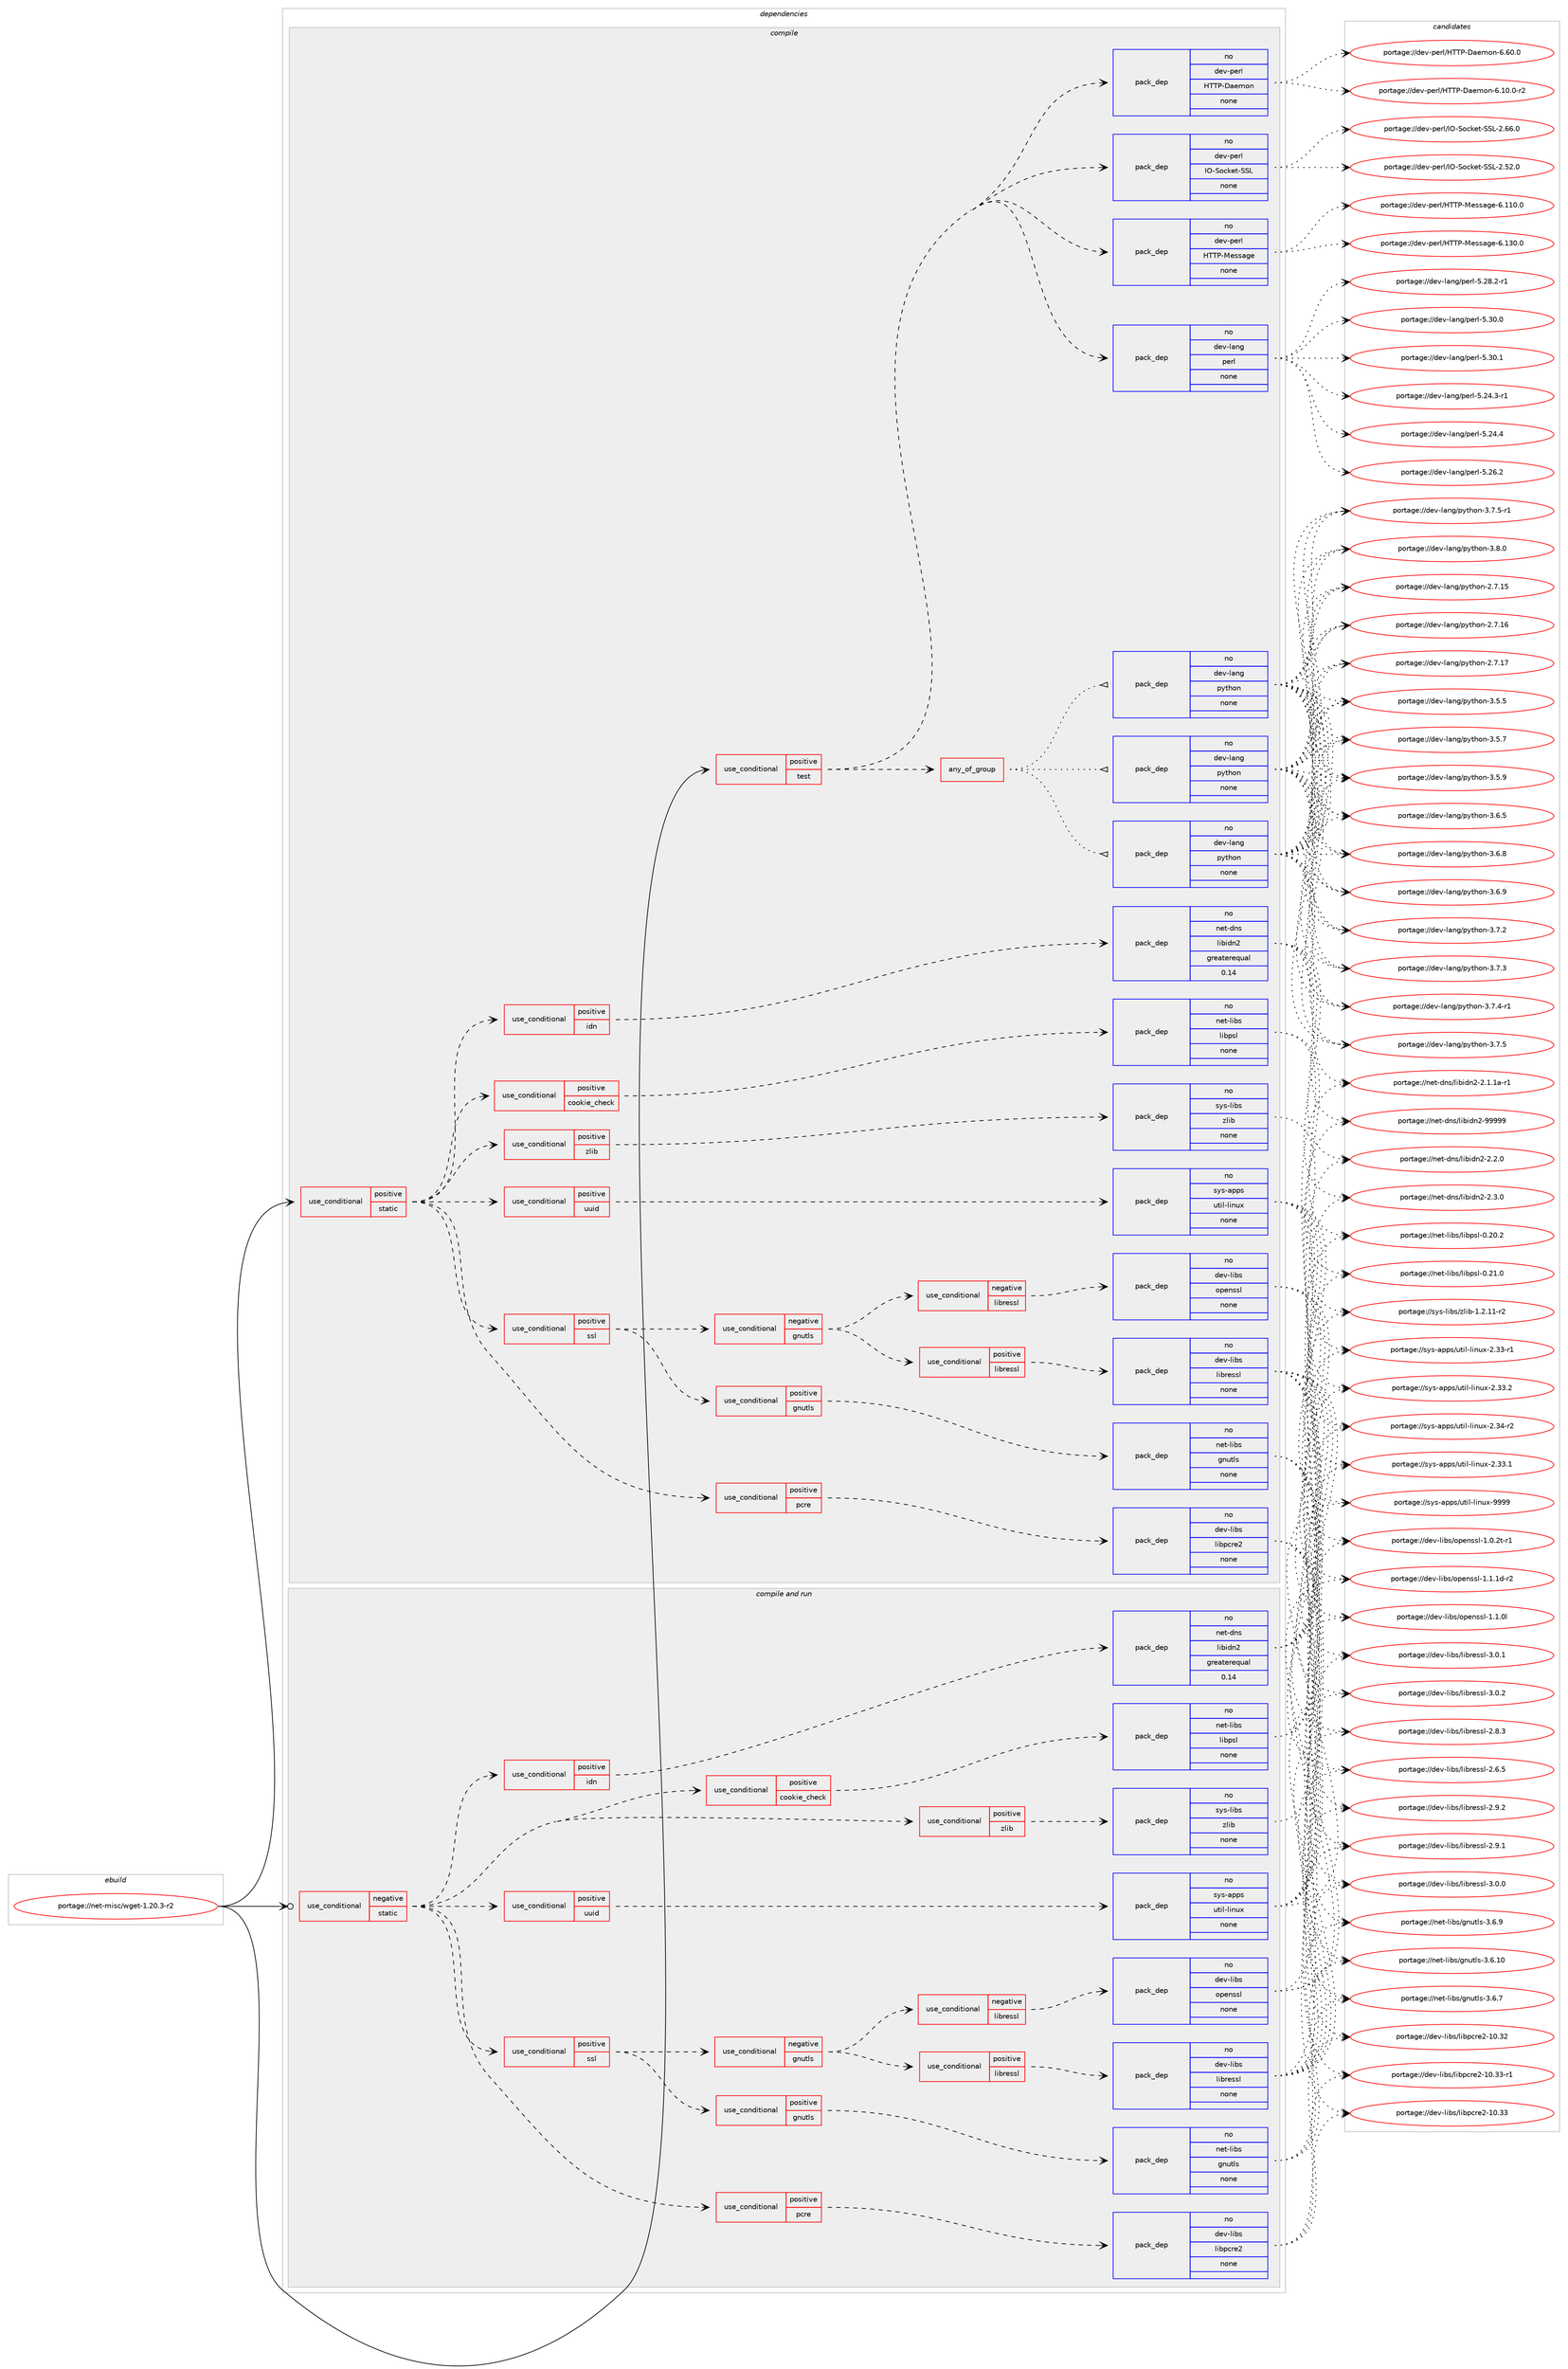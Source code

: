 digraph prolog {

# *************
# Graph options
# *************

newrank=true;
concentrate=true;
compound=true;
graph [rankdir=LR,fontname=Helvetica,fontsize=10,ranksep=1.5];#, ranksep=2.5, nodesep=0.2];
edge  [arrowhead=vee];
node  [fontname=Helvetica,fontsize=10];

# **********
# The ebuild
# **********

subgraph cluster_leftcol {
color=gray;
rank=same;
label=<<i>ebuild</i>>;
id [label="portage://net-misc/wget-1.20.3-r2", color=red, width=4, href="../net-misc/wget-1.20.3-r2.svg"];
}

# ****************
# The dependencies
# ****************

subgraph cluster_midcol {
color=gray;
label=<<i>dependencies</i>>;
subgraph cluster_compile {
fillcolor="#eeeeee";
style=filled;
label=<<i>compile</i>>;
subgraph cond92825 {
dependency371152 [label=<<TABLE BORDER="0" CELLBORDER="1" CELLSPACING="0" CELLPADDING="4"><TR><TD ROWSPAN="3" CELLPADDING="10">use_conditional</TD></TR><TR><TD>positive</TD></TR><TR><TD>static</TD></TR></TABLE>>, shape=none, color=red];
subgraph cond92826 {
dependency371153 [label=<<TABLE BORDER="0" CELLBORDER="1" CELLSPACING="0" CELLPADDING="4"><TR><TD ROWSPAN="3" CELLPADDING="10">use_conditional</TD></TR><TR><TD>positive</TD></TR><TR><TD>cookie_check</TD></TR></TABLE>>, shape=none, color=red];
subgraph pack272077 {
dependency371154 [label=<<TABLE BORDER="0" CELLBORDER="1" CELLSPACING="0" CELLPADDING="4" WIDTH="220"><TR><TD ROWSPAN="6" CELLPADDING="30">pack_dep</TD></TR><TR><TD WIDTH="110">no</TD></TR><TR><TD>net-libs</TD></TR><TR><TD>libpsl</TD></TR><TR><TD>none</TD></TR><TR><TD></TD></TR></TABLE>>, shape=none, color=blue];
}
dependency371153:e -> dependency371154:w [weight=20,style="dashed",arrowhead="vee"];
}
dependency371152:e -> dependency371153:w [weight=20,style="dashed",arrowhead="vee"];
subgraph cond92827 {
dependency371155 [label=<<TABLE BORDER="0" CELLBORDER="1" CELLSPACING="0" CELLPADDING="4"><TR><TD ROWSPAN="3" CELLPADDING="10">use_conditional</TD></TR><TR><TD>positive</TD></TR><TR><TD>idn</TD></TR></TABLE>>, shape=none, color=red];
subgraph pack272078 {
dependency371156 [label=<<TABLE BORDER="0" CELLBORDER="1" CELLSPACING="0" CELLPADDING="4" WIDTH="220"><TR><TD ROWSPAN="6" CELLPADDING="30">pack_dep</TD></TR><TR><TD WIDTH="110">no</TD></TR><TR><TD>net-dns</TD></TR><TR><TD>libidn2</TD></TR><TR><TD>greaterequal</TD></TR><TR><TD>0.14</TD></TR></TABLE>>, shape=none, color=blue];
}
dependency371155:e -> dependency371156:w [weight=20,style="dashed",arrowhead="vee"];
}
dependency371152:e -> dependency371155:w [weight=20,style="dashed",arrowhead="vee"];
subgraph cond92828 {
dependency371157 [label=<<TABLE BORDER="0" CELLBORDER="1" CELLSPACING="0" CELLPADDING="4"><TR><TD ROWSPAN="3" CELLPADDING="10">use_conditional</TD></TR><TR><TD>positive</TD></TR><TR><TD>pcre</TD></TR></TABLE>>, shape=none, color=red];
subgraph pack272079 {
dependency371158 [label=<<TABLE BORDER="0" CELLBORDER="1" CELLSPACING="0" CELLPADDING="4" WIDTH="220"><TR><TD ROWSPAN="6" CELLPADDING="30">pack_dep</TD></TR><TR><TD WIDTH="110">no</TD></TR><TR><TD>dev-libs</TD></TR><TR><TD>libpcre2</TD></TR><TR><TD>none</TD></TR><TR><TD></TD></TR></TABLE>>, shape=none, color=blue];
}
dependency371157:e -> dependency371158:w [weight=20,style="dashed",arrowhead="vee"];
}
dependency371152:e -> dependency371157:w [weight=20,style="dashed",arrowhead="vee"];
subgraph cond92829 {
dependency371159 [label=<<TABLE BORDER="0" CELLBORDER="1" CELLSPACING="0" CELLPADDING="4"><TR><TD ROWSPAN="3" CELLPADDING="10">use_conditional</TD></TR><TR><TD>positive</TD></TR><TR><TD>ssl</TD></TR></TABLE>>, shape=none, color=red];
subgraph cond92830 {
dependency371160 [label=<<TABLE BORDER="0" CELLBORDER="1" CELLSPACING="0" CELLPADDING="4"><TR><TD ROWSPAN="3" CELLPADDING="10">use_conditional</TD></TR><TR><TD>positive</TD></TR><TR><TD>gnutls</TD></TR></TABLE>>, shape=none, color=red];
subgraph pack272080 {
dependency371161 [label=<<TABLE BORDER="0" CELLBORDER="1" CELLSPACING="0" CELLPADDING="4" WIDTH="220"><TR><TD ROWSPAN="6" CELLPADDING="30">pack_dep</TD></TR><TR><TD WIDTH="110">no</TD></TR><TR><TD>net-libs</TD></TR><TR><TD>gnutls</TD></TR><TR><TD>none</TD></TR><TR><TD></TD></TR></TABLE>>, shape=none, color=blue];
}
dependency371160:e -> dependency371161:w [weight=20,style="dashed",arrowhead="vee"];
}
dependency371159:e -> dependency371160:w [weight=20,style="dashed",arrowhead="vee"];
subgraph cond92831 {
dependency371162 [label=<<TABLE BORDER="0" CELLBORDER="1" CELLSPACING="0" CELLPADDING="4"><TR><TD ROWSPAN="3" CELLPADDING="10">use_conditional</TD></TR><TR><TD>negative</TD></TR><TR><TD>gnutls</TD></TR></TABLE>>, shape=none, color=red];
subgraph cond92832 {
dependency371163 [label=<<TABLE BORDER="0" CELLBORDER="1" CELLSPACING="0" CELLPADDING="4"><TR><TD ROWSPAN="3" CELLPADDING="10">use_conditional</TD></TR><TR><TD>negative</TD></TR><TR><TD>libressl</TD></TR></TABLE>>, shape=none, color=red];
subgraph pack272081 {
dependency371164 [label=<<TABLE BORDER="0" CELLBORDER="1" CELLSPACING="0" CELLPADDING="4" WIDTH="220"><TR><TD ROWSPAN="6" CELLPADDING="30">pack_dep</TD></TR><TR><TD WIDTH="110">no</TD></TR><TR><TD>dev-libs</TD></TR><TR><TD>openssl</TD></TR><TR><TD>none</TD></TR><TR><TD></TD></TR></TABLE>>, shape=none, color=blue];
}
dependency371163:e -> dependency371164:w [weight=20,style="dashed",arrowhead="vee"];
}
dependency371162:e -> dependency371163:w [weight=20,style="dashed",arrowhead="vee"];
subgraph cond92833 {
dependency371165 [label=<<TABLE BORDER="0" CELLBORDER="1" CELLSPACING="0" CELLPADDING="4"><TR><TD ROWSPAN="3" CELLPADDING="10">use_conditional</TD></TR><TR><TD>positive</TD></TR><TR><TD>libressl</TD></TR></TABLE>>, shape=none, color=red];
subgraph pack272082 {
dependency371166 [label=<<TABLE BORDER="0" CELLBORDER="1" CELLSPACING="0" CELLPADDING="4" WIDTH="220"><TR><TD ROWSPAN="6" CELLPADDING="30">pack_dep</TD></TR><TR><TD WIDTH="110">no</TD></TR><TR><TD>dev-libs</TD></TR><TR><TD>libressl</TD></TR><TR><TD>none</TD></TR><TR><TD></TD></TR></TABLE>>, shape=none, color=blue];
}
dependency371165:e -> dependency371166:w [weight=20,style="dashed",arrowhead="vee"];
}
dependency371162:e -> dependency371165:w [weight=20,style="dashed",arrowhead="vee"];
}
dependency371159:e -> dependency371162:w [weight=20,style="dashed",arrowhead="vee"];
}
dependency371152:e -> dependency371159:w [weight=20,style="dashed",arrowhead="vee"];
subgraph cond92834 {
dependency371167 [label=<<TABLE BORDER="0" CELLBORDER="1" CELLSPACING="0" CELLPADDING="4"><TR><TD ROWSPAN="3" CELLPADDING="10">use_conditional</TD></TR><TR><TD>positive</TD></TR><TR><TD>uuid</TD></TR></TABLE>>, shape=none, color=red];
subgraph pack272083 {
dependency371168 [label=<<TABLE BORDER="0" CELLBORDER="1" CELLSPACING="0" CELLPADDING="4" WIDTH="220"><TR><TD ROWSPAN="6" CELLPADDING="30">pack_dep</TD></TR><TR><TD WIDTH="110">no</TD></TR><TR><TD>sys-apps</TD></TR><TR><TD>util-linux</TD></TR><TR><TD>none</TD></TR><TR><TD></TD></TR></TABLE>>, shape=none, color=blue];
}
dependency371167:e -> dependency371168:w [weight=20,style="dashed",arrowhead="vee"];
}
dependency371152:e -> dependency371167:w [weight=20,style="dashed",arrowhead="vee"];
subgraph cond92835 {
dependency371169 [label=<<TABLE BORDER="0" CELLBORDER="1" CELLSPACING="0" CELLPADDING="4"><TR><TD ROWSPAN="3" CELLPADDING="10">use_conditional</TD></TR><TR><TD>positive</TD></TR><TR><TD>zlib</TD></TR></TABLE>>, shape=none, color=red];
subgraph pack272084 {
dependency371170 [label=<<TABLE BORDER="0" CELLBORDER="1" CELLSPACING="0" CELLPADDING="4" WIDTH="220"><TR><TD ROWSPAN="6" CELLPADDING="30">pack_dep</TD></TR><TR><TD WIDTH="110">no</TD></TR><TR><TD>sys-libs</TD></TR><TR><TD>zlib</TD></TR><TR><TD>none</TD></TR><TR><TD></TD></TR></TABLE>>, shape=none, color=blue];
}
dependency371169:e -> dependency371170:w [weight=20,style="dashed",arrowhead="vee"];
}
dependency371152:e -> dependency371169:w [weight=20,style="dashed",arrowhead="vee"];
}
id:e -> dependency371152:w [weight=20,style="solid",arrowhead="vee"];
subgraph cond92836 {
dependency371171 [label=<<TABLE BORDER="0" CELLBORDER="1" CELLSPACING="0" CELLPADDING="4"><TR><TD ROWSPAN="3" CELLPADDING="10">use_conditional</TD></TR><TR><TD>positive</TD></TR><TR><TD>test</TD></TR></TABLE>>, shape=none, color=red];
subgraph any6061 {
dependency371172 [label=<<TABLE BORDER="0" CELLBORDER="1" CELLSPACING="0" CELLPADDING="4"><TR><TD CELLPADDING="10">any_of_group</TD></TR></TABLE>>, shape=none, color=red];subgraph pack272085 {
dependency371173 [label=<<TABLE BORDER="0" CELLBORDER="1" CELLSPACING="0" CELLPADDING="4" WIDTH="220"><TR><TD ROWSPAN="6" CELLPADDING="30">pack_dep</TD></TR><TR><TD WIDTH="110">no</TD></TR><TR><TD>dev-lang</TD></TR><TR><TD>python</TD></TR><TR><TD>none</TD></TR><TR><TD></TD></TR></TABLE>>, shape=none, color=blue];
}
dependency371172:e -> dependency371173:w [weight=20,style="dotted",arrowhead="oinv"];
subgraph pack272086 {
dependency371174 [label=<<TABLE BORDER="0" CELLBORDER="1" CELLSPACING="0" CELLPADDING="4" WIDTH="220"><TR><TD ROWSPAN="6" CELLPADDING="30">pack_dep</TD></TR><TR><TD WIDTH="110">no</TD></TR><TR><TD>dev-lang</TD></TR><TR><TD>python</TD></TR><TR><TD>none</TD></TR><TR><TD></TD></TR></TABLE>>, shape=none, color=blue];
}
dependency371172:e -> dependency371174:w [weight=20,style="dotted",arrowhead="oinv"];
subgraph pack272087 {
dependency371175 [label=<<TABLE BORDER="0" CELLBORDER="1" CELLSPACING="0" CELLPADDING="4" WIDTH="220"><TR><TD ROWSPAN="6" CELLPADDING="30">pack_dep</TD></TR><TR><TD WIDTH="110">no</TD></TR><TR><TD>dev-lang</TD></TR><TR><TD>python</TD></TR><TR><TD>none</TD></TR><TR><TD></TD></TR></TABLE>>, shape=none, color=blue];
}
dependency371172:e -> dependency371175:w [weight=20,style="dotted",arrowhead="oinv"];
}
dependency371171:e -> dependency371172:w [weight=20,style="dashed",arrowhead="vee"];
subgraph pack272088 {
dependency371176 [label=<<TABLE BORDER="0" CELLBORDER="1" CELLSPACING="0" CELLPADDING="4" WIDTH="220"><TR><TD ROWSPAN="6" CELLPADDING="30">pack_dep</TD></TR><TR><TD WIDTH="110">no</TD></TR><TR><TD>dev-lang</TD></TR><TR><TD>perl</TD></TR><TR><TD>none</TD></TR><TR><TD></TD></TR></TABLE>>, shape=none, color=blue];
}
dependency371171:e -> dependency371176:w [weight=20,style="dashed",arrowhead="vee"];
subgraph pack272089 {
dependency371177 [label=<<TABLE BORDER="0" CELLBORDER="1" CELLSPACING="0" CELLPADDING="4" WIDTH="220"><TR><TD ROWSPAN="6" CELLPADDING="30">pack_dep</TD></TR><TR><TD WIDTH="110">no</TD></TR><TR><TD>dev-perl</TD></TR><TR><TD>HTTP-Daemon</TD></TR><TR><TD>none</TD></TR><TR><TD></TD></TR></TABLE>>, shape=none, color=blue];
}
dependency371171:e -> dependency371177:w [weight=20,style="dashed",arrowhead="vee"];
subgraph pack272090 {
dependency371178 [label=<<TABLE BORDER="0" CELLBORDER="1" CELLSPACING="0" CELLPADDING="4" WIDTH="220"><TR><TD ROWSPAN="6" CELLPADDING="30">pack_dep</TD></TR><TR><TD WIDTH="110">no</TD></TR><TR><TD>dev-perl</TD></TR><TR><TD>HTTP-Message</TD></TR><TR><TD>none</TD></TR><TR><TD></TD></TR></TABLE>>, shape=none, color=blue];
}
dependency371171:e -> dependency371178:w [weight=20,style="dashed",arrowhead="vee"];
subgraph pack272091 {
dependency371179 [label=<<TABLE BORDER="0" CELLBORDER="1" CELLSPACING="0" CELLPADDING="4" WIDTH="220"><TR><TD ROWSPAN="6" CELLPADDING="30">pack_dep</TD></TR><TR><TD WIDTH="110">no</TD></TR><TR><TD>dev-perl</TD></TR><TR><TD>IO-Socket-SSL</TD></TR><TR><TD>none</TD></TR><TR><TD></TD></TR></TABLE>>, shape=none, color=blue];
}
dependency371171:e -> dependency371179:w [weight=20,style="dashed",arrowhead="vee"];
}
id:e -> dependency371171:w [weight=20,style="solid",arrowhead="vee"];
}
subgraph cluster_compileandrun {
fillcolor="#eeeeee";
style=filled;
label=<<i>compile and run</i>>;
subgraph cond92837 {
dependency371180 [label=<<TABLE BORDER="0" CELLBORDER="1" CELLSPACING="0" CELLPADDING="4"><TR><TD ROWSPAN="3" CELLPADDING="10">use_conditional</TD></TR><TR><TD>negative</TD></TR><TR><TD>static</TD></TR></TABLE>>, shape=none, color=red];
subgraph cond92838 {
dependency371181 [label=<<TABLE BORDER="0" CELLBORDER="1" CELLSPACING="0" CELLPADDING="4"><TR><TD ROWSPAN="3" CELLPADDING="10">use_conditional</TD></TR><TR><TD>positive</TD></TR><TR><TD>cookie_check</TD></TR></TABLE>>, shape=none, color=red];
subgraph pack272092 {
dependency371182 [label=<<TABLE BORDER="0" CELLBORDER="1" CELLSPACING="0" CELLPADDING="4" WIDTH="220"><TR><TD ROWSPAN="6" CELLPADDING="30">pack_dep</TD></TR><TR><TD WIDTH="110">no</TD></TR><TR><TD>net-libs</TD></TR><TR><TD>libpsl</TD></TR><TR><TD>none</TD></TR><TR><TD></TD></TR></TABLE>>, shape=none, color=blue];
}
dependency371181:e -> dependency371182:w [weight=20,style="dashed",arrowhead="vee"];
}
dependency371180:e -> dependency371181:w [weight=20,style="dashed",arrowhead="vee"];
subgraph cond92839 {
dependency371183 [label=<<TABLE BORDER="0" CELLBORDER="1" CELLSPACING="0" CELLPADDING="4"><TR><TD ROWSPAN="3" CELLPADDING="10">use_conditional</TD></TR><TR><TD>positive</TD></TR><TR><TD>idn</TD></TR></TABLE>>, shape=none, color=red];
subgraph pack272093 {
dependency371184 [label=<<TABLE BORDER="0" CELLBORDER="1" CELLSPACING="0" CELLPADDING="4" WIDTH="220"><TR><TD ROWSPAN="6" CELLPADDING="30">pack_dep</TD></TR><TR><TD WIDTH="110">no</TD></TR><TR><TD>net-dns</TD></TR><TR><TD>libidn2</TD></TR><TR><TD>greaterequal</TD></TR><TR><TD>0.14</TD></TR></TABLE>>, shape=none, color=blue];
}
dependency371183:e -> dependency371184:w [weight=20,style="dashed",arrowhead="vee"];
}
dependency371180:e -> dependency371183:w [weight=20,style="dashed",arrowhead="vee"];
subgraph cond92840 {
dependency371185 [label=<<TABLE BORDER="0" CELLBORDER="1" CELLSPACING="0" CELLPADDING="4"><TR><TD ROWSPAN="3" CELLPADDING="10">use_conditional</TD></TR><TR><TD>positive</TD></TR><TR><TD>pcre</TD></TR></TABLE>>, shape=none, color=red];
subgraph pack272094 {
dependency371186 [label=<<TABLE BORDER="0" CELLBORDER="1" CELLSPACING="0" CELLPADDING="4" WIDTH="220"><TR><TD ROWSPAN="6" CELLPADDING="30">pack_dep</TD></TR><TR><TD WIDTH="110">no</TD></TR><TR><TD>dev-libs</TD></TR><TR><TD>libpcre2</TD></TR><TR><TD>none</TD></TR><TR><TD></TD></TR></TABLE>>, shape=none, color=blue];
}
dependency371185:e -> dependency371186:w [weight=20,style="dashed",arrowhead="vee"];
}
dependency371180:e -> dependency371185:w [weight=20,style="dashed",arrowhead="vee"];
subgraph cond92841 {
dependency371187 [label=<<TABLE BORDER="0" CELLBORDER="1" CELLSPACING="0" CELLPADDING="4"><TR><TD ROWSPAN="3" CELLPADDING="10">use_conditional</TD></TR><TR><TD>positive</TD></TR><TR><TD>ssl</TD></TR></TABLE>>, shape=none, color=red];
subgraph cond92842 {
dependency371188 [label=<<TABLE BORDER="0" CELLBORDER="1" CELLSPACING="0" CELLPADDING="4"><TR><TD ROWSPAN="3" CELLPADDING="10">use_conditional</TD></TR><TR><TD>positive</TD></TR><TR><TD>gnutls</TD></TR></TABLE>>, shape=none, color=red];
subgraph pack272095 {
dependency371189 [label=<<TABLE BORDER="0" CELLBORDER="1" CELLSPACING="0" CELLPADDING="4" WIDTH="220"><TR><TD ROWSPAN="6" CELLPADDING="30">pack_dep</TD></TR><TR><TD WIDTH="110">no</TD></TR><TR><TD>net-libs</TD></TR><TR><TD>gnutls</TD></TR><TR><TD>none</TD></TR><TR><TD></TD></TR></TABLE>>, shape=none, color=blue];
}
dependency371188:e -> dependency371189:w [weight=20,style="dashed",arrowhead="vee"];
}
dependency371187:e -> dependency371188:w [weight=20,style="dashed",arrowhead="vee"];
subgraph cond92843 {
dependency371190 [label=<<TABLE BORDER="0" CELLBORDER="1" CELLSPACING="0" CELLPADDING="4"><TR><TD ROWSPAN="3" CELLPADDING="10">use_conditional</TD></TR><TR><TD>negative</TD></TR><TR><TD>gnutls</TD></TR></TABLE>>, shape=none, color=red];
subgraph cond92844 {
dependency371191 [label=<<TABLE BORDER="0" CELLBORDER="1" CELLSPACING="0" CELLPADDING="4"><TR><TD ROWSPAN="3" CELLPADDING="10">use_conditional</TD></TR><TR><TD>negative</TD></TR><TR><TD>libressl</TD></TR></TABLE>>, shape=none, color=red];
subgraph pack272096 {
dependency371192 [label=<<TABLE BORDER="0" CELLBORDER="1" CELLSPACING="0" CELLPADDING="4" WIDTH="220"><TR><TD ROWSPAN="6" CELLPADDING="30">pack_dep</TD></TR><TR><TD WIDTH="110">no</TD></TR><TR><TD>dev-libs</TD></TR><TR><TD>openssl</TD></TR><TR><TD>none</TD></TR><TR><TD></TD></TR></TABLE>>, shape=none, color=blue];
}
dependency371191:e -> dependency371192:w [weight=20,style="dashed",arrowhead="vee"];
}
dependency371190:e -> dependency371191:w [weight=20,style="dashed",arrowhead="vee"];
subgraph cond92845 {
dependency371193 [label=<<TABLE BORDER="0" CELLBORDER="1" CELLSPACING="0" CELLPADDING="4"><TR><TD ROWSPAN="3" CELLPADDING="10">use_conditional</TD></TR><TR><TD>positive</TD></TR><TR><TD>libressl</TD></TR></TABLE>>, shape=none, color=red];
subgraph pack272097 {
dependency371194 [label=<<TABLE BORDER="0" CELLBORDER="1" CELLSPACING="0" CELLPADDING="4" WIDTH="220"><TR><TD ROWSPAN="6" CELLPADDING="30">pack_dep</TD></TR><TR><TD WIDTH="110">no</TD></TR><TR><TD>dev-libs</TD></TR><TR><TD>libressl</TD></TR><TR><TD>none</TD></TR><TR><TD></TD></TR></TABLE>>, shape=none, color=blue];
}
dependency371193:e -> dependency371194:w [weight=20,style="dashed",arrowhead="vee"];
}
dependency371190:e -> dependency371193:w [weight=20,style="dashed",arrowhead="vee"];
}
dependency371187:e -> dependency371190:w [weight=20,style="dashed",arrowhead="vee"];
}
dependency371180:e -> dependency371187:w [weight=20,style="dashed",arrowhead="vee"];
subgraph cond92846 {
dependency371195 [label=<<TABLE BORDER="0" CELLBORDER="1" CELLSPACING="0" CELLPADDING="4"><TR><TD ROWSPAN="3" CELLPADDING="10">use_conditional</TD></TR><TR><TD>positive</TD></TR><TR><TD>uuid</TD></TR></TABLE>>, shape=none, color=red];
subgraph pack272098 {
dependency371196 [label=<<TABLE BORDER="0" CELLBORDER="1" CELLSPACING="0" CELLPADDING="4" WIDTH="220"><TR><TD ROWSPAN="6" CELLPADDING="30">pack_dep</TD></TR><TR><TD WIDTH="110">no</TD></TR><TR><TD>sys-apps</TD></TR><TR><TD>util-linux</TD></TR><TR><TD>none</TD></TR><TR><TD></TD></TR></TABLE>>, shape=none, color=blue];
}
dependency371195:e -> dependency371196:w [weight=20,style="dashed",arrowhead="vee"];
}
dependency371180:e -> dependency371195:w [weight=20,style="dashed",arrowhead="vee"];
subgraph cond92847 {
dependency371197 [label=<<TABLE BORDER="0" CELLBORDER="1" CELLSPACING="0" CELLPADDING="4"><TR><TD ROWSPAN="3" CELLPADDING="10">use_conditional</TD></TR><TR><TD>positive</TD></TR><TR><TD>zlib</TD></TR></TABLE>>, shape=none, color=red];
subgraph pack272099 {
dependency371198 [label=<<TABLE BORDER="0" CELLBORDER="1" CELLSPACING="0" CELLPADDING="4" WIDTH="220"><TR><TD ROWSPAN="6" CELLPADDING="30">pack_dep</TD></TR><TR><TD WIDTH="110">no</TD></TR><TR><TD>sys-libs</TD></TR><TR><TD>zlib</TD></TR><TR><TD>none</TD></TR><TR><TD></TD></TR></TABLE>>, shape=none, color=blue];
}
dependency371197:e -> dependency371198:w [weight=20,style="dashed",arrowhead="vee"];
}
dependency371180:e -> dependency371197:w [weight=20,style="dashed",arrowhead="vee"];
}
id:e -> dependency371180:w [weight=20,style="solid",arrowhead="odotvee"];
}
subgraph cluster_run {
fillcolor="#eeeeee";
style=filled;
label=<<i>run</i>>;
}
}

# **************
# The candidates
# **************

subgraph cluster_choices {
rank=same;
color=gray;
label=<<i>candidates</i>>;

subgraph choice272077 {
color=black;
nodesep=1;
choiceportage1101011164510810598115471081059811211510845484650484650 [label="portage://net-libs/libpsl-0.20.2", color=red, width=4,href="../net-libs/libpsl-0.20.2.svg"];
choiceportage1101011164510810598115471081059811211510845484650494648 [label="portage://net-libs/libpsl-0.21.0", color=red, width=4,href="../net-libs/libpsl-0.21.0.svg"];
dependency371154:e -> choiceportage1101011164510810598115471081059811211510845484650484650:w [style=dotted,weight="100"];
dependency371154:e -> choiceportage1101011164510810598115471081059811211510845484650494648:w [style=dotted,weight="100"];
}
subgraph choice272078 {
color=black;
nodesep=1;
choiceportage11010111645100110115471081059810510011050455046494649974511449 [label="portage://net-dns/libidn2-2.1.1a-r1", color=red, width=4,href="../net-dns/libidn2-2.1.1a-r1.svg"];
choiceportage11010111645100110115471081059810510011050455046504648 [label="portage://net-dns/libidn2-2.2.0", color=red, width=4,href="../net-dns/libidn2-2.2.0.svg"];
choiceportage11010111645100110115471081059810510011050455046514648 [label="portage://net-dns/libidn2-2.3.0", color=red, width=4,href="../net-dns/libidn2-2.3.0.svg"];
choiceportage11010111645100110115471081059810510011050455757575757 [label="portage://net-dns/libidn2-99999", color=red, width=4,href="../net-dns/libidn2-99999.svg"];
dependency371156:e -> choiceportage11010111645100110115471081059810510011050455046494649974511449:w [style=dotted,weight="100"];
dependency371156:e -> choiceportage11010111645100110115471081059810510011050455046504648:w [style=dotted,weight="100"];
dependency371156:e -> choiceportage11010111645100110115471081059810510011050455046514648:w [style=dotted,weight="100"];
dependency371156:e -> choiceportage11010111645100110115471081059810510011050455757575757:w [style=dotted,weight="100"];
}
subgraph choice272079 {
color=black;
nodesep=1;
choiceportage100101118451081059811547108105981129911410150454948465150 [label="portage://dev-libs/libpcre2-10.32", color=red, width=4,href="../dev-libs/libpcre2-10.32.svg"];
choiceportage100101118451081059811547108105981129911410150454948465151 [label="portage://dev-libs/libpcre2-10.33", color=red, width=4,href="../dev-libs/libpcre2-10.33.svg"];
choiceportage1001011184510810598115471081059811299114101504549484651514511449 [label="portage://dev-libs/libpcre2-10.33-r1", color=red, width=4,href="../dev-libs/libpcre2-10.33-r1.svg"];
dependency371158:e -> choiceportage100101118451081059811547108105981129911410150454948465150:w [style=dotted,weight="100"];
dependency371158:e -> choiceportage100101118451081059811547108105981129911410150454948465151:w [style=dotted,weight="100"];
dependency371158:e -> choiceportage1001011184510810598115471081059811299114101504549484651514511449:w [style=dotted,weight="100"];
}
subgraph choice272080 {
color=black;
nodesep=1;
choiceportage11010111645108105981154710311011711610811545514654464948 [label="portage://net-libs/gnutls-3.6.10", color=red, width=4,href="../net-libs/gnutls-3.6.10.svg"];
choiceportage110101116451081059811547103110117116108115455146544655 [label="portage://net-libs/gnutls-3.6.7", color=red, width=4,href="../net-libs/gnutls-3.6.7.svg"];
choiceportage110101116451081059811547103110117116108115455146544657 [label="portage://net-libs/gnutls-3.6.9", color=red, width=4,href="../net-libs/gnutls-3.6.9.svg"];
dependency371161:e -> choiceportage11010111645108105981154710311011711610811545514654464948:w [style=dotted,weight="100"];
dependency371161:e -> choiceportage110101116451081059811547103110117116108115455146544655:w [style=dotted,weight="100"];
dependency371161:e -> choiceportage110101116451081059811547103110117116108115455146544657:w [style=dotted,weight="100"];
}
subgraph choice272081 {
color=black;
nodesep=1;
choiceportage1001011184510810598115471111121011101151151084549464846501164511449 [label="portage://dev-libs/openssl-1.0.2t-r1", color=red, width=4,href="../dev-libs/openssl-1.0.2t-r1.svg"];
choiceportage100101118451081059811547111112101110115115108454946494648108 [label="portage://dev-libs/openssl-1.1.0l", color=red, width=4,href="../dev-libs/openssl-1.1.0l.svg"];
choiceportage1001011184510810598115471111121011101151151084549464946491004511450 [label="portage://dev-libs/openssl-1.1.1d-r2", color=red, width=4,href="../dev-libs/openssl-1.1.1d-r2.svg"];
dependency371164:e -> choiceportage1001011184510810598115471111121011101151151084549464846501164511449:w [style=dotted,weight="100"];
dependency371164:e -> choiceportage100101118451081059811547111112101110115115108454946494648108:w [style=dotted,weight="100"];
dependency371164:e -> choiceportage1001011184510810598115471111121011101151151084549464946491004511450:w [style=dotted,weight="100"];
}
subgraph choice272082 {
color=black;
nodesep=1;
choiceportage10010111845108105981154710810598114101115115108455046544653 [label="portage://dev-libs/libressl-2.6.5", color=red, width=4,href="../dev-libs/libressl-2.6.5.svg"];
choiceportage10010111845108105981154710810598114101115115108455046564651 [label="portage://dev-libs/libressl-2.8.3", color=red, width=4,href="../dev-libs/libressl-2.8.3.svg"];
choiceportage10010111845108105981154710810598114101115115108455046574649 [label="portage://dev-libs/libressl-2.9.1", color=red, width=4,href="../dev-libs/libressl-2.9.1.svg"];
choiceportage10010111845108105981154710810598114101115115108455046574650 [label="portage://dev-libs/libressl-2.9.2", color=red, width=4,href="../dev-libs/libressl-2.9.2.svg"];
choiceportage10010111845108105981154710810598114101115115108455146484648 [label="portage://dev-libs/libressl-3.0.0", color=red, width=4,href="../dev-libs/libressl-3.0.0.svg"];
choiceportage10010111845108105981154710810598114101115115108455146484649 [label="portage://dev-libs/libressl-3.0.1", color=red, width=4,href="../dev-libs/libressl-3.0.1.svg"];
choiceportage10010111845108105981154710810598114101115115108455146484650 [label="portage://dev-libs/libressl-3.0.2", color=red, width=4,href="../dev-libs/libressl-3.0.2.svg"];
dependency371166:e -> choiceportage10010111845108105981154710810598114101115115108455046544653:w [style=dotted,weight="100"];
dependency371166:e -> choiceportage10010111845108105981154710810598114101115115108455046564651:w [style=dotted,weight="100"];
dependency371166:e -> choiceportage10010111845108105981154710810598114101115115108455046574649:w [style=dotted,weight="100"];
dependency371166:e -> choiceportage10010111845108105981154710810598114101115115108455046574650:w [style=dotted,weight="100"];
dependency371166:e -> choiceportage10010111845108105981154710810598114101115115108455146484648:w [style=dotted,weight="100"];
dependency371166:e -> choiceportage10010111845108105981154710810598114101115115108455146484649:w [style=dotted,weight="100"];
dependency371166:e -> choiceportage10010111845108105981154710810598114101115115108455146484650:w [style=dotted,weight="100"];
}
subgraph choice272083 {
color=black;
nodesep=1;
choiceportage1151211154597112112115471171161051084510810511011712045504651514511449 [label="portage://sys-apps/util-linux-2.33-r1", color=red, width=4,href="../sys-apps/util-linux-2.33-r1.svg"];
choiceportage1151211154597112112115471171161051084510810511011712045504651514649 [label="portage://sys-apps/util-linux-2.33.1", color=red, width=4,href="../sys-apps/util-linux-2.33.1.svg"];
choiceportage1151211154597112112115471171161051084510810511011712045504651514650 [label="portage://sys-apps/util-linux-2.33.2", color=red, width=4,href="../sys-apps/util-linux-2.33.2.svg"];
choiceportage1151211154597112112115471171161051084510810511011712045504651524511450 [label="portage://sys-apps/util-linux-2.34-r2", color=red, width=4,href="../sys-apps/util-linux-2.34-r2.svg"];
choiceportage115121115459711211211547117116105108451081051101171204557575757 [label="portage://sys-apps/util-linux-9999", color=red, width=4,href="../sys-apps/util-linux-9999.svg"];
dependency371168:e -> choiceportage1151211154597112112115471171161051084510810511011712045504651514511449:w [style=dotted,weight="100"];
dependency371168:e -> choiceportage1151211154597112112115471171161051084510810511011712045504651514649:w [style=dotted,weight="100"];
dependency371168:e -> choiceportage1151211154597112112115471171161051084510810511011712045504651514650:w [style=dotted,weight="100"];
dependency371168:e -> choiceportage1151211154597112112115471171161051084510810511011712045504651524511450:w [style=dotted,weight="100"];
dependency371168:e -> choiceportage115121115459711211211547117116105108451081051101171204557575757:w [style=dotted,weight="100"];
}
subgraph choice272084 {
color=black;
nodesep=1;
choiceportage11512111545108105981154712210810598454946504649494511450 [label="portage://sys-libs/zlib-1.2.11-r2", color=red, width=4,href="../sys-libs/zlib-1.2.11-r2.svg"];
dependency371170:e -> choiceportage11512111545108105981154712210810598454946504649494511450:w [style=dotted,weight="100"];
}
subgraph choice272085 {
color=black;
nodesep=1;
choiceportage10010111845108971101034711212111610411111045504655464953 [label="portage://dev-lang/python-2.7.15", color=red, width=4,href="../dev-lang/python-2.7.15.svg"];
choiceportage10010111845108971101034711212111610411111045504655464954 [label="portage://dev-lang/python-2.7.16", color=red, width=4,href="../dev-lang/python-2.7.16.svg"];
choiceportage10010111845108971101034711212111610411111045504655464955 [label="portage://dev-lang/python-2.7.17", color=red, width=4,href="../dev-lang/python-2.7.17.svg"];
choiceportage100101118451089711010347112121116104111110455146534653 [label="portage://dev-lang/python-3.5.5", color=red, width=4,href="../dev-lang/python-3.5.5.svg"];
choiceportage100101118451089711010347112121116104111110455146534655 [label="portage://dev-lang/python-3.5.7", color=red, width=4,href="../dev-lang/python-3.5.7.svg"];
choiceportage100101118451089711010347112121116104111110455146534657 [label="portage://dev-lang/python-3.5.9", color=red, width=4,href="../dev-lang/python-3.5.9.svg"];
choiceportage100101118451089711010347112121116104111110455146544653 [label="portage://dev-lang/python-3.6.5", color=red, width=4,href="../dev-lang/python-3.6.5.svg"];
choiceportage100101118451089711010347112121116104111110455146544656 [label="portage://dev-lang/python-3.6.8", color=red, width=4,href="../dev-lang/python-3.6.8.svg"];
choiceportage100101118451089711010347112121116104111110455146544657 [label="portage://dev-lang/python-3.6.9", color=red, width=4,href="../dev-lang/python-3.6.9.svg"];
choiceportage100101118451089711010347112121116104111110455146554650 [label="portage://dev-lang/python-3.7.2", color=red, width=4,href="../dev-lang/python-3.7.2.svg"];
choiceportage100101118451089711010347112121116104111110455146554651 [label="portage://dev-lang/python-3.7.3", color=red, width=4,href="../dev-lang/python-3.7.3.svg"];
choiceportage1001011184510897110103471121211161041111104551465546524511449 [label="portage://dev-lang/python-3.7.4-r1", color=red, width=4,href="../dev-lang/python-3.7.4-r1.svg"];
choiceportage100101118451089711010347112121116104111110455146554653 [label="portage://dev-lang/python-3.7.5", color=red, width=4,href="../dev-lang/python-3.7.5.svg"];
choiceportage1001011184510897110103471121211161041111104551465546534511449 [label="portage://dev-lang/python-3.7.5-r1", color=red, width=4,href="../dev-lang/python-3.7.5-r1.svg"];
choiceportage100101118451089711010347112121116104111110455146564648 [label="portage://dev-lang/python-3.8.0", color=red, width=4,href="../dev-lang/python-3.8.0.svg"];
dependency371173:e -> choiceportage10010111845108971101034711212111610411111045504655464953:w [style=dotted,weight="100"];
dependency371173:e -> choiceportage10010111845108971101034711212111610411111045504655464954:w [style=dotted,weight="100"];
dependency371173:e -> choiceportage10010111845108971101034711212111610411111045504655464955:w [style=dotted,weight="100"];
dependency371173:e -> choiceportage100101118451089711010347112121116104111110455146534653:w [style=dotted,weight="100"];
dependency371173:e -> choiceportage100101118451089711010347112121116104111110455146534655:w [style=dotted,weight="100"];
dependency371173:e -> choiceportage100101118451089711010347112121116104111110455146534657:w [style=dotted,weight="100"];
dependency371173:e -> choiceportage100101118451089711010347112121116104111110455146544653:w [style=dotted,weight="100"];
dependency371173:e -> choiceportage100101118451089711010347112121116104111110455146544656:w [style=dotted,weight="100"];
dependency371173:e -> choiceportage100101118451089711010347112121116104111110455146544657:w [style=dotted,weight="100"];
dependency371173:e -> choiceportage100101118451089711010347112121116104111110455146554650:w [style=dotted,weight="100"];
dependency371173:e -> choiceportage100101118451089711010347112121116104111110455146554651:w [style=dotted,weight="100"];
dependency371173:e -> choiceportage1001011184510897110103471121211161041111104551465546524511449:w [style=dotted,weight="100"];
dependency371173:e -> choiceportage100101118451089711010347112121116104111110455146554653:w [style=dotted,weight="100"];
dependency371173:e -> choiceportage1001011184510897110103471121211161041111104551465546534511449:w [style=dotted,weight="100"];
dependency371173:e -> choiceportage100101118451089711010347112121116104111110455146564648:w [style=dotted,weight="100"];
}
subgraph choice272086 {
color=black;
nodesep=1;
choiceportage10010111845108971101034711212111610411111045504655464953 [label="portage://dev-lang/python-2.7.15", color=red, width=4,href="../dev-lang/python-2.7.15.svg"];
choiceportage10010111845108971101034711212111610411111045504655464954 [label="portage://dev-lang/python-2.7.16", color=red, width=4,href="../dev-lang/python-2.7.16.svg"];
choiceportage10010111845108971101034711212111610411111045504655464955 [label="portage://dev-lang/python-2.7.17", color=red, width=4,href="../dev-lang/python-2.7.17.svg"];
choiceportage100101118451089711010347112121116104111110455146534653 [label="portage://dev-lang/python-3.5.5", color=red, width=4,href="../dev-lang/python-3.5.5.svg"];
choiceportage100101118451089711010347112121116104111110455146534655 [label="portage://dev-lang/python-3.5.7", color=red, width=4,href="../dev-lang/python-3.5.7.svg"];
choiceportage100101118451089711010347112121116104111110455146534657 [label="portage://dev-lang/python-3.5.9", color=red, width=4,href="../dev-lang/python-3.5.9.svg"];
choiceportage100101118451089711010347112121116104111110455146544653 [label="portage://dev-lang/python-3.6.5", color=red, width=4,href="../dev-lang/python-3.6.5.svg"];
choiceportage100101118451089711010347112121116104111110455146544656 [label="portage://dev-lang/python-3.6.8", color=red, width=4,href="../dev-lang/python-3.6.8.svg"];
choiceportage100101118451089711010347112121116104111110455146544657 [label="portage://dev-lang/python-3.6.9", color=red, width=4,href="../dev-lang/python-3.6.9.svg"];
choiceportage100101118451089711010347112121116104111110455146554650 [label="portage://dev-lang/python-3.7.2", color=red, width=4,href="../dev-lang/python-3.7.2.svg"];
choiceportage100101118451089711010347112121116104111110455146554651 [label="portage://dev-lang/python-3.7.3", color=red, width=4,href="../dev-lang/python-3.7.3.svg"];
choiceportage1001011184510897110103471121211161041111104551465546524511449 [label="portage://dev-lang/python-3.7.4-r1", color=red, width=4,href="../dev-lang/python-3.7.4-r1.svg"];
choiceportage100101118451089711010347112121116104111110455146554653 [label="portage://dev-lang/python-3.7.5", color=red, width=4,href="../dev-lang/python-3.7.5.svg"];
choiceportage1001011184510897110103471121211161041111104551465546534511449 [label="portage://dev-lang/python-3.7.5-r1", color=red, width=4,href="../dev-lang/python-3.7.5-r1.svg"];
choiceportage100101118451089711010347112121116104111110455146564648 [label="portage://dev-lang/python-3.8.0", color=red, width=4,href="../dev-lang/python-3.8.0.svg"];
dependency371174:e -> choiceportage10010111845108971101034711212111610411111045504655464953:w [style=dotted,weight="100"];
dependency371174:e -> choiceportage10010111845108971101034711212111610411111045504655464954:w [style=dotted,weight="100"];
dependency371174:e -> choiceportage10010111845108971101034711212111610411111045504655464955:w [style=dotted,weight="100"];
dependency371174:e -> choiceportage100101118451089711010347112121116104111110455146534653:w [style=dotted,weight="100"];
dependency371174:e -> choiceportage100101118451089711010347112121116104111110455146534655:w [style=dotted,weight="100"];
dependency371174:e -> choiceportage100101118451089711010347112121116104111110455146534657:w [style=dotted,weight="100"];
dependency371174:e -> choiceportage100101118451089711010347112121116104111110455146544653:w [style=dotted,weight="100"];
dependency371174:e -> choiceportage100101118451089711010347112121116104111110455146544656:w [style=dotted,weight="100"];
dependency371174:e -> choiceportage100101118451089711010347112121116104111110455146544657:w [style=dotted,weight="100"];
dependency371174:e -> choiceportage100101118451089711010347112121116104111110455146554650:w [style=dotted,weight="100"];
dependency371174:e -> choiceportage100101118451089711010347112121116104111110455146554651:w [style=dotted,weight="100"];
dependency371174:e -> choiceportage1001011184510897110103471121211161041111104551465546524511449:w [style=dotted,weight="100"];
dependency371174:e -> choiceportage100101118451089711010347112121116104111110455146554653:w [style=dotted,weight="100"];
dependency371174:e -> choiceportage1001011184510897110103471121211161041111104551465546534511449:w [style=dotted,weight="100"];
dependency371174:e -> choiceportage100101118451089711010347112121116104111110455146564648:w [style=dotted,weight="100"];
}
subgraph choice272087 {
color=black;
nodesep=1;
choiceportage10010111845108971101034711212111610411111045504655464953 [label="portage://dev-lang/python-2.7.15", color=red, width=4,href="../dev-lang/python-2.7.15.svg"];
choiceportage10010111845108971101034711212111610411111045504655464954 [label="portage://dev-lang/python-2.7.16", color=red, width=4,href="../dev-lang/python-2.7.16.svg"];
choiceportage10010111845108971101034711212111610411111045504655464955 [label="portage://dev-lang/python-2.7.17", color=red, width=4,href="../dev-lang/python-2.7.17.svg"];
choiceportage100101118451089711010347112121116104111110455146534653 [label="portage://dev-lang/python-3.5.5", color=red, width=4,href="../dev-lang/python-3.5.5.svg"];
choiceportage100101118451089711010347112121116104111110455146534655 [label="portage://dev-lang/python-3.5.7", color=red, width=4,href="../dev-lang/python-3.5.7.svg"];
choiceportage100101118451089711010347112121116104111110455146534657 [label="portage://dev-lang/python-3.5.9", color=red, width=4,href="../dev-lang/python-3.5.9.svg"];
choiceportage100101118451089711010347112121116104111110455146544653 [label="portage://dev-lang/python-3.6.5", color=red, width=4,href="../dev-lang/python-3.6.5.svg"];
choiceportage100101118451089711010347112121116104111110455146544656 [label="portage://dev-lang/python-3.6.8", color=red, width=4,href="../dev-lang/python-3.6.8.svg"];
choiceportage100101118451089711010347112121116104111110455146544657 [label="portage://dev-lang/python-3.6.9", color=red, width=4,href="../dev-lang/python-3.6.9.svg"];
choiceportage100101118451089711010347112121116104111110455146554650 [label="portage://dev-lang/python-3.7.2", color=red, width=4,href="../dev-lang/python-3.7.2.svg"];
choiceportage100101118451089711010347112121116104111110455146554651 [label="portage://dev-lang/python-3.7.3", color=red, width=4,href="../dev-lang/python-3.7.3.svg"];
choiceportage1001011184510897110103471121211161041111104551465546524511449 [label="portage://dev-lang/python-3.7.4-r1", color=red, width=4,href="../dev-lang/python-3.7.4-r1.svg"];
choiceportage100101118451089711010347112121116104111110455146554653 [label="portage://dev-lang/python-3.7.5", color=red, width=4,href="../dev-lang/python-3.7.5.svg"];
choiceportage1001011184510897110103471121211161041111104551465546534511449 [label="portage://dev-lang/python-3.7.5-r1", color=red, width=4,href="../dev-lang/python-3.7.5-r1.svg"];
choiceportage100101118451089711010347112121116104111110455146564648 [label="portage://dev-lang/python-3.8.0", color=red, width=4,href="../dev-lang/python-3.8.0.svg"];
dependency371175:e -> choiceportage10010111845108971101034711212111610411111045504655464953:w [style=dotted,weight="100"];
dependency371175:e -> choiceportage10010111845108971101034711212111610411111045504655464954:w [style=dotted,weight="100"];
dependency371175:e -> choiceportage10010111845108971101034711212111610411111045504655464955:w [style=dotted,weight="100"];
dependency371175:e -> choiceportage100101118451089711010347112121116104111110455146534653:w [style=dotted,weight="100"];
dependency371175:e -> choiceportage100101118451089711010347112121116104111110455146534655:w [style=dotted,weight="100"];
dependency371175:e -> choiceportage100101118451089711010347112121116104111110455146534657:w [style=dotted,weight="100"];
dependency371175:e -> choiceportage100101118451089711010347112121116104111110455146544653:w [style=dotted,weight="100"];
dependency371175:e -> choiceportage100101118451089711010347112121116104111110455146544656:w [style=dotted,weight="100"];
dependency371175:e -> choiceportage100101118451089711010347112121116104111110455146544657:w [style=dotted,weight="100"];
dependency371175:e -> choiceportage100101118451089711010347112121116104111110455146554650:w [style=dotted,weight="100"];
dependency371175:e -> choiceportage100101118451089711010347112121116104111110455146554651:w [style=dotted,weight="100"];
dependency371175:e -> choiceportage1001011184510897110103471121211161041111104551465546524511449:w [style=dotted,weight="100"];
dependency371175:e -> choiceportage100101118451089711010347112121116104111110455146554653:w [style=dotted,weight="100"];
dependency371175:e -> choiceportage1001011184510897110103471121211161041111104551465546534511449:w [style=dotted,weight="100"];
dependency371175:e -> choiceportage100101118451089711010347112121116104111110455146564648:w [style=dotted,weight="100"];
}
subgraph choice272088 {
color=black;
nodesep=1;
choiceportage100101118451089711010347112101114108455346505246514511449 [label="portage://dev-lang/perl-5.24.3-r1", color=red, width=4,href="../dev-lang/perl-5.24.3-r1.svg"];
choiceportage10010111845108971101034711210111410845534650524652 [label="portage://dev-lang/perl-5.24.4", color=red, width=4,href="../dev-lang/perl-5.24.4.svg"];
choiceportage10010111845108971101034711210111410845534650544650 [label="portage://dev-lang/perl-5.26.2", color=red, width=4,href="../dev-lang/perl-5.26.2.svg"];
choiceportage100101118451089711010347112101114108455346505646504511449 [label="portage://dev-lang/perl-5.28.2-r1", color=red, width=4,href="../dev-lang/perl-5.28.2-r1.svg"];
choiceportage10010111845108971101034711210111410845534651484648 [label="portage://dev-lang/perl-5.30.0", color=red, width=4,href="../dev-lang/perl-5.30.0.svg"];
choiceportage10010111845108971101034711210111410845534651484649 [label="portage://dev-lang/perl-5.30.1", color=red, width=4,href="../dev-lang/perl-5.30.1.svg"];
dependency371176:e -> choiceportage100101118451089711010347112101114108455346505246514511449:w [style=dotted,weight="100"];
dependency371176:e -> choiceportage10010111845108971101034711210111410845534650524652:w [style=dotted,weight="100"];
dependency371176:e -> choiceportage10010111845108971101034711210111410845534650544650:w [style=dotted,weight="100"];
dependency371176:e -> choiceportage100101118451089711010347112101114108455346505646504511449:w [style=dotted,weight="100"];
dependency371176:e -> choiceportage10010111845108971101034711210111410845534651484648:w [style=dotted,weight="100"];
dependency371176:e -> choiceportage10010111845108971101034711210111410845534651484649:w [style=dotted,weight="100"];
}
subgraph choice272089 {
color=black;
nodesep=1;
choiceportage100101118451121011141084772848480456897101109111110455446494846484511450 [label="portage://dev-perl/HTTP-Daemon-6.10.0-r2", color=red, width=4,href="../dev-perl/HTTP-Daemon-6.10.0-r2.svg"];
choiceportage10010111845112101114108477284848045689710110911111045544654484648 [label="portage://dev-perl/HTTP-Daemon-6.60.0", color=red, width=4,href="../dev-perl/HTTP-Daemon-6.60.0.svg"];
dependency371177:e -> choiceportage100101118451121011141084772848480456897101109111110455446494846484511450:w [style=dotted,weight="100"];
dependency371177:e -> choiceportage10010111845112101114108477284848045689710110911111045544654484648:w [style=dotted,weight="100"];
}
subgraph choice272090 {
color=black;
nodesep=1;
choiceportage1001011184511210111410847728484804577101115115971031014554464949484648 [label="portage://dev-perl/HTTP-Message-6.110.0", color=red, width=4,href="../dev-perl/HTTP-Message-6.110.0.svg"];
choiceportage1001011184511210111410847728484804577101115115971031014554464951484648 [label="portage://dev-perl/HTTP-Message-6.130.0", color=red, width=4,href="../dev-perl/HTTP-Message-6.130.0.svg"];
dependency371178:e -> choiceportage1001011184511210111410847728484804577101115115971031014554464949484648:w [style=dotted,weight="100"];
dependency371178:e -> choiceportage1001011184511210111410847728484804577101115115971031014554464951484648:w [style=dotted,weight="100"];
}
subgraph choice272091 {
color=black;
nodesep=1;
choiceportage100101118451121011141084773794583111991071011164583837645504653504648 [label="portage://dev-perl/IO-Socket-SSL-2.52.0", color=red, width=4,href="../dev-perl/IO-Socket-SSL-2.52.0.svg"];
choiceportage100101118451121011141084773794583111991071011164583837645504654544648 [label="portage://dev-perl/IO-Socket-SSL-2.66.0", color=red, width=4,href="../dev-perl/IO-Socket-SSL-2.66.0.svg"];
dependency371179:e -> choiceportage100101118451121011141084773794583111991071011164583837645504653504648:w [style=dotted,weight="100"];
dependency371179:e -> choiceportage100101118451121011141084773794583111991071011164583837645504654544648:w [style=dotted,weight="100"];
}
subgraph choice272092 {
color=black;
nodesep=1;
choiceportage1101011164510810598115471081059811211510845484650484650 [label="portage://net-libs/libpsl-0.20.2", color=red, width=4,href="../net-libs/libpsl-0.20.2.svg"];
choiceportage1101011164510810598115471081059811211510845484650494648 [label="portage://net-libs/libpsl-0.21.0", color=red, width=4,href="../net-libs/libpsl-0.21.0.svg"];
dependency371182:e -> choiceportage1101011164510810598115471081059811211510845484650484650:w [style=dotted,weight="100"];
dependency371182:e -> choiceportage1101011164510810598115471081059811211510845484650494648:w [style=dotted,weight="100"];
}
subgraph choice272093 {
color=black;
nodesep=1;
choiceportage11010111645100110115471081059810510011050455046494649974511449 [label="portage://net-dns/libidn2-2.1.1a-r1", color=red, width=4,href="../net-dns/libidn2-2.1.1a-r1.svg"];
choiceportage11010111645100110115471081059810510011050455046504648 [label="portage://net-dns/libidn2-2.2.0", color=red, width=4,href="../net-dns/libidn2-2.2.0.svg"];
choiceportage11010111645100110115471081059810510011050455046514648 [label="portage://net-dns/libidn2-2.3.0", color=red, width=4,href="../net-dns/libidn2-2.3.0.svg"];
choiceportage11010111645100110115471081059810510011050455757575757 [label="portage://net-dns/libidn2-99999", color=red, width=4,href="../net-dns/libidn2-99999.svg"];
dependency371184:e -> choiceportage11010111645100110115471081059810510011050455046494649974511449:w [style=dotted,weight="100"];
dependency371184:e -> choiceportage11010111645100110115471081059810510011050455046504648:w [style=dotted,weight="100"];
dependency371184:e -> choiceportage11010111645100110115471081059810510011050455046514648:w [style=dotted,weight="100"];
dependency371184:e -> choiceportage11010111645100110115471081059810510011050455757575757:w [style=dotted,weight="100"];
}
subgraph choice272094 {
color=black;
nodesep=1;
choiceportage100101118451081059811547108105981129911410150454948465150 [label="portage://dev-libs/libpcre2-10.32", color=red, width=4,href="../dev-libs/libpcre2-10.32.svg"];
choiceportage100101118451081059811547108105981129911410150454948465151 [label="portage://dev-libs/libpcre2-10.33", color=red, width=4,href="../dev-libs/libpcre2-10.33.svg"];
choiceportage1001011184510810598115471081059811299114101504549484651514511449 [label="portage://dev-libs/libpcre2-10.33-r1", color=red, width=4,href="../dev-libs/libpcre2-10.33-r1.svg"];
dependency371186:e -> choiceportage100101118451081059811547108105981129911410150454948465150:w [style=dotted,weight="100"];
dependency371186:e -> choiceportage100101118451081059811547108105981129911410150454948465151:w [style=dotted,weight="100"];
dependency371186:e -> choiceportage1001011184510810598115471081059811299114101504549484651514511449:w [style=dotted,weight="100"];
}
subgraph choice272095 {
color=black;
nodesep=1;
choiceportage11010111645108105981154710311011711610811545514654464948 [label="portage://net-libs/gnutls-3.6.10", color=red, width=4,href="../net-libs/gnutls-3.6.10.svg"];
choiceportage110101116451081059811547103110117116108115455146544655 [label="portage://net-libs/gnutls-3.6.7", color=red, width=4,href="../net-libs/gnutls-3.6.7.svg"];
choiceportage110101116451081059811547103110117116108115455146544657 [label="portage://net-libs/gnutls-3.6.9", color=red, width=4,href="../net-libs/gnutls-3.6.9.svg"];
dependency371189:e -> choiceportage11010111645108105981154710311011711610811545514654464948:w [style=dotted,weight="100"];
dependency371189:e -> choiceportage110101116451081059811547103110117116108115455146544655:w [style=dotted,weight="100"];
dependency371189:e -> choiceportage110101116451081059811547103110117116108115455146544657:w [style=dotted,weight="100"];
}
subgraph choice272096 {
color=black;
nodesep=1;
choiceportage1001011184510810598115471111121011101151151084549464846501164511449 [label="portage://dev-libs/openssl-1.0.2t-r1", color=red, width=4,href="../dev-libs/openssl-1.0.2t-r1.svg"];
choiceportage100101118451081059811547111112101110115115108454946494648108 [label="portage://dev-libs/openssl-1.1.0l", color=red, width=4,href="../dev-libs/openssl-1.1.0l.svg"];
choiceportage1001011184510810598115471111121011101151151084549464946491004511450 [label="portage://dev-libs/openssl-1.1.1d-r2", color=red, width=4,href="../dev-libs/openssl-1.1.1d-r2.svg"];
dependency371192:e -> choiceportage1001011184510810598115471111121011101151151084549464846501164511449:w [style=dotted,weight="100"];
dependency371192:e -> choiceportage100101118451081059811547111112101110115115108454946494648108:w [style=dotted,weight="100"];
dependency371192:e -> choiceportage1001011184510810598115471111121011101151151084549464946491004511450:w [style=dotted,weight="100"];
}
subgraph choice272097 {
color=black;
nodesep=1;
choiceportage10010111845108105981154710810598114101115115108455046544653 [label="portage://dev-libs/libressl-2.6.5", color=red, width=4,href="../dev-libs/libressl-2.6.5.svg"];
choiceportage10010111845108105981154710810598114101115115108455046564651 [label="portage://dev-libs/libressl-2.8.3", color=red, width=4,href="../dev-libs/libressl-2.8.3.svg"];
choiceportage10010111845108105981154710810598114101115115108455046574649 [label="portage://dev-libs/libressl-2.9.1", color=red, width=4,href="../dev-libs/libressl-2.9.1.svg"];
choiceportage10010111845108105981154710810598114101115115108455046574650 [label="portage://dev-libs/libressl-2.9.2", color=red, width=4,href="../dev-libs/libressl-2.9.2.svg"];
choiceportage10010111845108105981154710810598114101115115108455146484648 [label="portage://dev-libs/libressl-3.0.0", color=red, width=4,href="../dev-libs/libressl-3.0.0.svg"];
choiceportage10010111845108105981154710810598114101115115108455146484649 [label="portage://dev-libs/libressl-3.0.1", color=red, width=4,href="../dev-libs/libressl-3.0.1.svg"];
choiceportage10010111845108105981154710810598114101115115108455146484650 [label="portage://dev-libs/libressl-3.0.2", color=red, width=4,href="../dev-libs/libressl-3.0.2.svg"];
dependency371194:e -> choiceportage10010111845108105981154710810598114101115115108455046544653:w [style=dotted,weight="100"];
dependency371194:e -> choiceportage10010111845108105981154710810598114101115115108455046564651:w [style=dotted,weight="100"];
dependency371194:e -> choiceportage10010111845108105981154710810598114101115115108455046574649:w [style=dotted,weight="100"];
dependency371194:e -> choiceportage10010111845108105981154710810598114101115115108455046574650:w [style=dotted,weight="100"];
dependency371194:e -> choiceportage10010111845108105981154710810598114101115115108455146484648:w [style=dotted,weight="100"];
dependency371194:e -> choiceportage10010111845108105981154710810598114101115115108455146484649:w [style=dotted,weight="100"];
dependency371194:e -> choiceportage10010111845108105981154710810598114101115115108455146484650:w [style=dotted,weight="100"];
}
subgraph choice272098 {
color=black;
nodesep=1;
choiceportage1151211154597112112115471171161051084510810511011712045504651514511449 [label="portage://sys-apps/util-linux-2.33-r1", color=red, width=4,href="../sys-apps/util-linux-2.33-r1.svg"];
choiceportage1151211154597112112115471171161051084510810511011712045504651514649 [label="portage://sys-apps/util-linux-2.33.1", color=red, width=4,href="../sys-apps/util-linux-2.33.1.svg"];
choiceportage1151211154597112112115471171161051084510810511011712045504651514650 [label="portage://sys-apps/util-linux-2.33.2", color=red, width=4,href="../sys-apps/util-linux-2.33.2.svg"];
choiceportage1151211154597112112115471171161051084510810511011712045504651524511450 [label="portage://sys-apps/util-linux-2.34-r2", color=red, width=4,href="../sys-apps/util-linux-2.34-r2.svg"];
choiceportage115121115459711211211547117116105108451081051101171204557575757 [label="portage://sys-apps/util-linux-9999", color=red, width=4,href="../sys-apps/util-linux-9999.svg"];
dependency371196:e -> choiceportage1151211154597112112115471171161051084510810511011712045504651514511449:w [style=dotted,weight="100"];
dependency371196:e -> choiceportage1151211154597112112115471171161051084510810511011712045504651514649:w [style=dotted,weight="100"];
dependency371196:e -> choiceportage1151211154597112112115471171161051084510810511011712045504651514650:w [style=dotted,weight="100"];
dependency371196:e -> choiceportage1151211154597112112115471171161051084510810511011712045504651524511450:w [style=dotted,weight="100"];
dependency371196:e -> choiceportage115121115459711211211547117116105108451081051101171204557575757:w [style=dotted,weight="100"];
}
subgraph choice272099 {
color=black;
nodesep=1;
choiceportage11512111545108105981154712210810598454946504649494511450 [label="portage://sys-libs/zlib-1.2.11-r2", color=red, width=4,href="../sys-libs/zlib-1.2.11-r2.svg"];
dependency371198:e -> choiceportage11512111545108105981154712210810598454946504649494511450:w [style=dotted,weight="100"];
}
}

}
